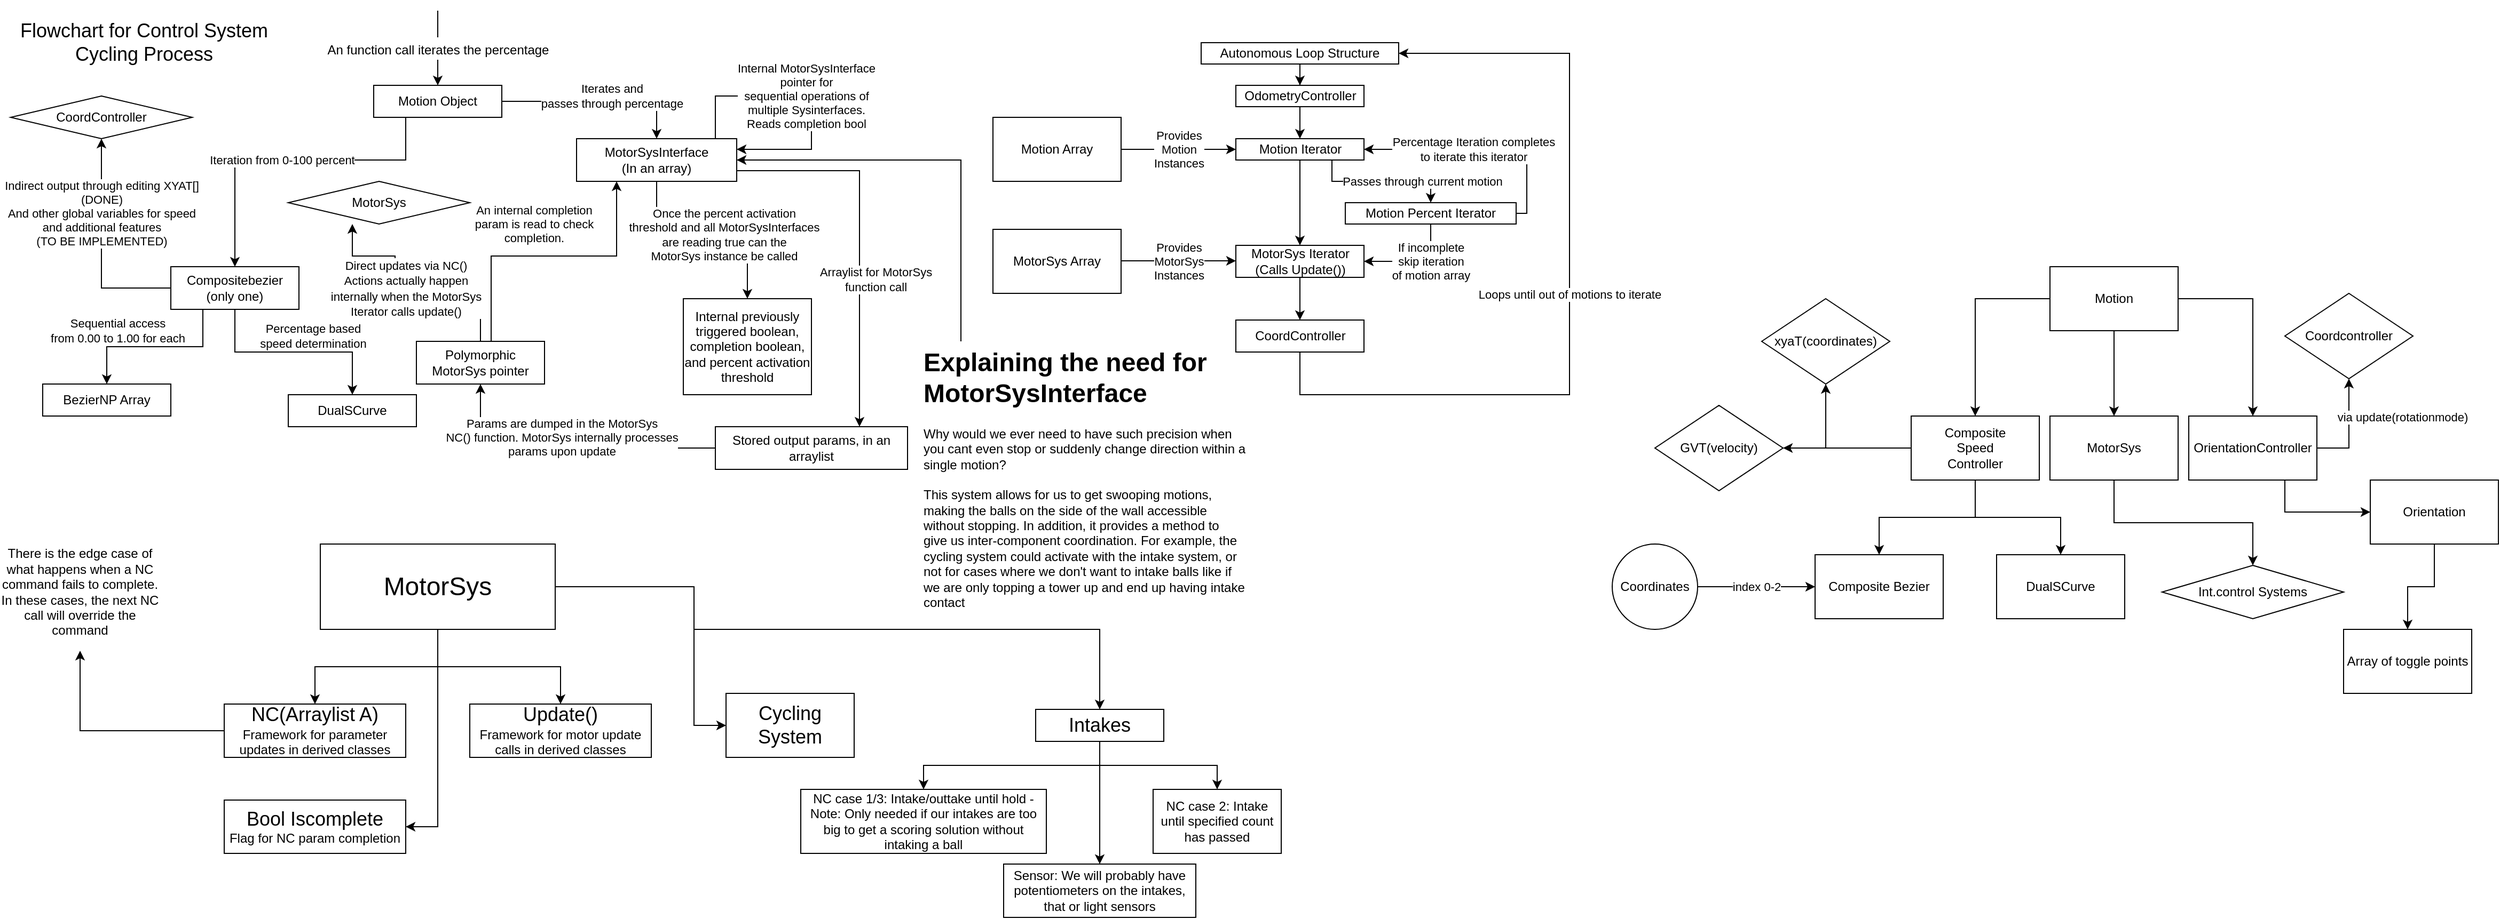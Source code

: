 <mxfile version="13.6.6" type="github">
  <diagram id="8H9E2ptjqNLhqbZR2ry7" name="Page-1">
    <mxGraphModel dx="1185" dy="659" grid="1" gridSize="10" guides="1" tooltips="1" connect="1" arrows="1" fold="1" page="1" pageScale="1" pageWidth="850" pageHeight="1100" math="0" shadow="0">
      <root>
        <mxCell id="0" />
        <mxCell id="1" parent="0" />
        <mxCell id="oS58zShL6NZHC2Msg9gu-13" value="" style="edgeStyle=orthogonalEdgeStyle;rounded=0;orthogonalLoop=1;jettySize=auto;html=1;entryX=0.5;entryY=0;entryDx=0;entryDy=0;exitX=0.5;exitY=1;exitDx=0;exitDy=0;" parent="1" source="oS58zShL6NZHC2Msg9gu-1" target="oS58zShL6NZHC2Msg9gu-4" edge="1">
          <mxGeometry relative="1" as="geometry">
            <Array as="points">
              <mxPoint x="410" y="140" />
              <mxPoint x="410" y="180" />
              <mxPoint x="250" y="180" />
            </Array>
          </mxGeometry>
        </mxCell>
        <mxCell id="oS58zShL6NZHC2Msg9gu-14" value="&lt;div&gt;Iteration from 0-100 percent&lt;/div&gt;" style="edgeLabel;html=1;align=center;verticalAlign=middle;resizable=0;points=[];" parent="oS58zShL6NZHC2Msg9gu-13" vertex="1" connectable="0">
          <mxGeometry x="-0.112" y="3" relative="1" as="geometry">
            <mxPoint x="-40" y="-3" as="offset" />
          </mxGeometry>
        </mxCell>
        <mxCell id="oS58zShL6NZHC2Msg9gu-27" style="edgeStyle=orthogonalEdgeStyle;rounded=0;orthogonalLoop=1;jettySize=auto;html=1;entryX=0.5;entryY=0;entryDx=0;entryDy=0;" parent="1" source="oS58zShL6NZHC2Msg9gu-1" target="oS58zShL6NZHC2Msg9gu-23" edge="1">
          <mxGeometry relative="1" as="geometry" />
        </mxCell>
        <mxCell id="oS58zShL6NZHC2Msg9gu-28" value="&lt;div&gt;Iterates and &lt;br&gt;passes through percentage&lt;/div&gt;" style="edgeLabel;html=1;align=center;verticalAlign=middle;resizable=0;points=[];" parent="oS58zShL6NZHC2Msg9gu-27" vertex="1" connectable="0">
          <mxGeometry x="-0.283" y="2" relative="1" as="geometry">
            <mxPoint x="38" y="-3" as="offset" />
          </mxGeometry>
        </mxCell>
        <mxCell id="oS58zShL6NZHC2Msg9gu-1" value="&lt;div&gt;Motion Object&lt;/div&gt;" style="rounded=0;whiteSpace=wrap;html=1;" parent="1" vertex="1">
          <mxGeometry x="380" y="110" width="120" height="30" as="geometry" />
        </mxCell>
        <mxCell id="oS58zShL6NZHC2Msg9gu-2" value="&lt;font style=&quot;font-size: 18px&quot;&gt;Flowchart for Control System Cycling Process&lt;br&gt;&lt;/font&gt;" style="text;html=1;strokeColor=none;fillColor=none;align=center;verticalAlign=middle;whiteSpace=wrap;rounded=0;" parent="1" vertex="1">
          <mxGeometry x="40" y="30" width="250" height="80" as="geometry" />
        </mxCell>
        <mxCell id="oS58zShL6NZHC2Msg9gu-9" value="&lt;div&gt;Sequential access&lt;br&gt;from 0.00 to 1.00 for each&lt;/div&gt;" style="edgeStyle=orthogonalEdgeStyle;rounded=0;orthogonalLoop=1;jettySize=auto;html=1;exitX=0.5;exitY=1;exitDx=0;exitDy=0;entryX=0.5;entryY=0;entryDx=0;entryDy=0;" parent="1" source="oS58zShL6NZHC2Msg9gu-4" target="oS58zShL6NZHC2Msg9gu-10" edge="1">
          <mxGeometry x="0.526" y="-15" relative="1" as="geometry">
            <mxPoint x="160" y="380" as="targetPoint" />
            <Array as="points">
              <mxPoint x="220" y="320" />
              <mxPoint x="220" y="355" />
              <mxPoint x="130" y="355" />
            </Array>
            <mxPoint as="offset" />
          </mxGeometry>
        </mxCell>
        <mxCell id="oS58zShL6NZHC2Msg9gu-21" value="Percentage based&lt;br&gt;speed determination" style="edgeStyle=orthogonalEdgeStyle;rounded=0;orthogonalLoop=1;jettySize=auto;html=1;entryX=0.5;entryY=0;entryDx=0;entryDy=0;" parent="1" source="oS58zShL6NZHC2Msg9gu-4" target="oS58zShL6NZHC2Msg9gu-19" edge="1">
          <mxGeometry x="0.188" y="15" relative="1" as="geometry">
            <mxPoint as="offset" />
          </mxGeometry>
        </mxCell>
        <mxCell id="oS58zShL6NZHC2Msg9gu-25" value="Indirect output through editing XYAT[]&lt;br&gt;(DONE)&lt;br&gt;And other global variables for speed&lt;br&gt;and additional features&lt;br&gt;(TO BE IMPLEMENTED)" style="edgeStyle=orthogonalEdgeStyle;rounded=0;orthogonalLoop=1;jettySize=auto;html=1;exitX=0;exitY=0.5;exitDx=0;exitDy=0;entryX=0.5;entryY=1;entryDx=0;entryDy=0;" parent="1" source="oS58zShL6NZHC2Msg9gu-4" target="oS58zShL6NZHC2Msg9gu-24" edge="1">
          <mxGeometry x="0.317" relative="1" as="geometry">
            <mxPoint x="115" y="220" as="targetPoint" />
            <mxPoint as="offset" />
          </mxGeometry>
        </mxCell>
        <mxCell id="oS58zShL6NZHC2Msg9gu-4" value="&lt;div&gt;Compositebezier&lt;/div&gt;&lt;div&gt;(only one)&lt;br&gt;&lt;/div&gt;" style="rounded=0;whiteSpace=wrap;html=1;" parent="1" vertex="1">
          <mxGeometry x="190" y="280" width="120" height="40" as="geometry" />
        </mxCell>
        <mxCell id="oS58zShL6NZHC2Msg9gu-10" value="BezierNP Array" style="rounded=0;whiteSpace=wrap;html=1;" parent="1" vertex="1">
          <mxGeometry x="70" y="390" width="120" height="30" as="geometry" />
        </mxCell>
        <mxCell id="oS58zShL6NZHC2Msg9gu-19" value="&lt;div&gt;DualSCurve&lt;/div&gt;" style="rounded=0;whiteSpace=wrap;html=1;" parent="1" vertex="1">
          <mxGeometry x="300" y="400" width="120" height="30" as="geometry" />
        </mxCell>
        <mxCell id="oS58zShL6NZHC2Msg9gu-35" value="&lt;div&gt;An internal completion&lt;/div&gt;&lt;div&gt;param is read to check&lt;br&gt;completion. &lt;br&gt;&lt;/div&gt;" style="edgeStyle=orthogonalEdgeStyle;rounded=0;orthogonalLoop=1;jettySize=auto;html=1;entryX=0.25;entryY=1;entryDx=0;entryDy=0;" parent="1" source="oS58zShL6NZHC2Msg9gu-30" target="oS58zShL6NZHC2Msg9gu-23" edge="1">
          <mxGeometry x="-0.402" y="-50" relative="1" as="geometry">
            <Array as="points">
              <mxPoint x="490" y="270" />
              <mxPoint x="608" y="270" />
            </Array>
            <mxPoint x="40" y="-80" as="offset" />
          </mxGeometry>
        </mxCell>
        <mxCell id="oS58zShL6NZHC2Msg9gu-37" value="&lt;div&gt;Arraylist for MotorSys&lt;/div&gt;&lt;div&gt;function call&lt;/div&gt;" style="edgeStyle=orthogonalEdgeStyle;rounded=0;orthogonalLoop=1;jettySize=auto;html=1;entryX=0.75;entryY=0;entryDx=0;entryDy=0;exitX=1;exitY=0.75;exitDx=0;exitDy=0;" parent="1" source="oS58zShL6NZHC2Msg9gu-23" target="oS58zShL6NZHC2Msg9gu-36" edge="1">
          <mxGeometry x="0.222" y="15" relative="1" as="geometry">
            <mxPoint x="740" y="280" as="targetPoint" />
            <Array as="points">
              <mxPoint x="835" y="190" />
            </Array>
            <mxPoint as="offset" />
          </mxGeometry>
        </mxCell>
        <mxCell id="oS58zShL6NZHC2Msg9gu-46" value="&lt;div&gt;Once the percent activation&lt;/div&gt;&lt;div&gt; threshold and all MotorSysInterfaces&lt;/div&gt;&lt;div&gt;are reading true can the&lt;br&gt; MotorSys instance be called&lt;br&gt;&lt;/div&gt;" style="edgeStyle=orthogonalEdgeStyle;rounded=0;orthogonalLoop=1;jettySize=auto;html=1;entryX=0.5;entryY=0;entryDx=0;entryDy=0;" parent="1" source="oS58zShL6NZHC2Msg9gu-23" target="oS58zShL6NZHC2Msg9gu-45" edge="1">
          <mxGeometry x="0.209" y="5" relative="1" as="geometry">
            <mxPoint as="offset" />
          </mxGeometry>
        </mxCell>
        <mxCell id="oS58zShL6NZHC2Msg9gu-23" value="&lt;div&gt;MotorSysInterface&lt;br&gt;&lt;/div&gt;(In an array)" style="rounded=0;whiteSpace=wrap;html=1;" parent="1" vertex="1">
          <mxGeometry x="570" y="160" width="150" height="40" as="geometry" />
        </mxCell>
        <mxCell id="oS58zShL6NZHC2Msg9gu-24" value="CoordController" style="rhombus;whiteSpace=wrap;html=1;" parent="1" vertex="1">
          <mxGeometry x="40" y="120" width="170" height="40" as="geometry" />
        </mxCell>
        <mxCell id="oS58zShL6NZHC2Msg9gu-87" value="&lt;font style=&quot;font-size: 11px&quot;&gt;Direct updates via NC()&lt;br&gt;Actions actually happen&lt;br&gt;internally when the MotorSys&lt;br&gt;Iterator calls update()&lt;br&gt;&lt;/font&gt;" style="edgeStyle=orthogonalEdgeStyle;rounded=0;orthogonalLoop=1;jettySize=auto;html=1;fontSize=12;" parent="1" source="oS58zShL6NZHC2Msg9gu-30" edge="1">
          <mxGeometry x="0.13" y="-10" relative="1" as="geometry">
            <mxPoint x="360" y="240" as="targetPoint" />
            <Array as="points">
              <mxPoint x="400" y="320" />
              <mxPoint x="400" y="270" />
              <mxPoint x="360" y="270" />
            </Array>
            <mxPoint as="offset" />
          </mxGeometry>
        </mxCell>
        <mxCell id="oS58zShL6NZHC2Msg9gu-30" value="Polymorphic MotorSys pointer" style="rounded=0;whiteSpace=wrap;html=1;" parent="1" vertex="1">
          <mxGeometry x="420" y="350" width="120" height="40" as="geometry" />
        </mxCell>
        <mxCell id="oS58zShL6NZHC2Msg9gu-49" value="&lt;div&gt;Params are dumped in the MotorSys&lt;/div&gt;&lt;div&gt;NC() function. MotorSys internally processes&lt;br&gt;params upon update&lt;br&gt;&lt;/div&gt;" style="edgeStyle=orthogonalEdgeStyle;rounded=0;orthogonalLoop=1;jettySize=auto;html=1;entryX=0.5;entryY=1;entryDx=0;entryDy=0;" parent="1" source="oS58zShL6NZHC2Msg9gu-36" target="oS58zShL6NZHC2Msg9gu-30" edge="1">
          <mxGeometry x="0.032" y="-10" relative="1" as="geometry">
            <mxPoint as="offset" />
          </mxGeometry>
        </mxCell>
        <mxCell id="oS58zShL6NZHC2Msg9gu-36" value="Stored output params, in an arraylist" style="rounded=0;whiteSpace=wrap;html=1;" parent="1" vertex="1">
          <mxGeometry x="700" y="430" width="180" height="40" as="geometry" />
        </mxCell>
        <mxCell id="oS58zShL6NZHC2Msg9gu-43" value="Internal MotorSysInterface&lt;br&gt;&lt;div&gt;pointer for &lt;br&gt;&lt;/div&gt;&lt;div&gt;sequential operations of&lt;/div&gt;&lt;div&gt;multiple Sysinterfaces.&lt;br&gt;Reads completion bool&lt;br&gt;&lt;/div&gt;" style="edgeStyle=orthogonalEdgeStyle;rounded=0;orthogonalLoop=1;jettySize=auto;html=1;" parent="1" source="oS58zShL6NZHC2Msg9gu-23" edge="1">
          <mxGeometry relative="1" as="geometry">
            <mxPoint x="720" y="170" as="targetPoint" />
            <Array as="points">
              <mxPoint x="700" y="120" />
              <mxPoint x="790" y="120" />
              <mxPoint x="790" y="170" />
              <mxPoint x="720" y="170" />
            </Array>
          </mxGeometry>
        </mxCell>
        <mxCell id="oS58zShL6NZHC2Msg9gu-45" value="Internal previously triggered boolean, completion boolean, and percent activation threshold" style="rounded=0;whiteSpace=wrap;html=1;" parent="1" vertex="1">
          <mxGeometry x="670" y="310" width="120" height="90" as="geometry" />
        </mxCell>
        <mxCell id="oS58zShL6NZHC2Msg9gu-55" style="edgeStyle=orthogonalEdgeStyle;rounded=0;orthogonalLoop=1;jettySize=auto;html=1;entryX=0.5;entryY=0;entryDx=0;entryDy=0;" parent="1" source="oS58zShL6NZHC2Msg9gu-50" target="oS58zShL6NZHC2Msg9gu-52" edge="1">
          <mxGeometry relative="1" as="geometry" />
        </mxCell>
        <mxCell id="oS58zShL6NZHC2Msg9gu-56" style="edgeStyle=orthogonalEdgeStyle;rounded=0;orthogonalLoop=1;jettySize=auto;html=1;" parent="1" source="oS58zShL6NZHC2Msg9gu-50" target="oS58zShL6NZHC2Msg9gu-54" edge="1">
          <mxGeometry relative="1" as="geometry" />
        </mxCell>
        <mxCell id="oS58zShL6NZHC2Msg9gu-78" style="edgeStyle=orthogonalEdgeStyle;rounded=0;orthogonalLoop=1;jettySize=auto;html=1;entryX=0.5;entryY=0;entryDx=0;entryDy=0;" parent="1" source="oS58zShL6NZHC2Msg9gu-50" target="oS58zShL6NZHC2Msg9gu-79" edge="1">
          <mxGeometry relative="1" as="geometry">
            <mxPoint x="720" y="650" as="targetPoint" />
            <Array as="points">
              <mxPoint x="680" y="580" />
              <mxPoint x="680" y="620" />
              <mxPoint x="1060" y="620" />
            </Array>
          </mxGeometry>
        </mxCell>
        <mxCell id="oS58zShL6NZHC2Msg9gu-82" style="edgeStyle=orthogonalEdgeStyle;rounded=0;orthogonalLoop=1;jettySize=auto;html=1;entryX=0;entryY=0.5;entryDx=0;entryDy=0;" parent="1" source="oS58zShL6NZHC2Msg9gu-50" target="oS58zShL6NZHC2Msg9gu-81" edge="1">
          <mxGeometry relative="1" as="geometry">
            <Array as="points">
              <mxPoint x="680" y="580" />
              <mxPoint x="680" y="710" />
            </Array>
          </mxGeometry>
        </mxCell>
        <mxCell id="oS58zShL6NZHC2Msg9gu-84" style="edgeStyle=orthogonalEdgeStyle;rounded=0;orthogonalLoop=1;jettySize=auto;html=1;entryX=1;entryY=0.5;entryDx=0;entryDy=0;fontSize=18;" parent="1" source="oS58zShL6NZHC2Msg9gu-50" target="oS58zShL6NZHC2Msg9gu-83" edge="1">
          <mxGeometry relative="1" as="geometry" />
        </mxCell>
        <mxCell id="oS58zShL6NZHC2Msg9gu-50" value="&lt;font style=&quot;font-size: 24px&quot;&gt;MotorSys&lt;/font&gt;" style="rounded=0;whiteSpace=wrap;html=1;" parent="1" vertex="1">
          <mxGeometry x="330" y="540" width="220" height="80" as="geometry" />
        </mxCell>
        <mxCell id="oS58zShL6NZHC2Msg9gu-89" style="edgeStyle=orthogonalEdgeStyle;rounded=0;orthogonalLoop=1;jettySize=auto;html=1;fontSize=12;" parent="1" source="oS58zShL6NZHC2Msg9gu-52" target="oS58zShL6NZHC2Msg9gu-90" edge="1">
          <mxGeometry relative="1" as="geometry">
            <mxPoint x="140" y="600" as="targetPoint" />
          </mxGeometry>
        </mxCell>
        <mxCell id="oS58zShL6NZHC2Msg9gu-52" value="&lt;div&gt;&lt;font style=&quot;font-size: 18px&quot;&gt;NC(Arraylist A)&lt;/font&gt;&lt;/div&gt;Framework for parameter updates in derived classes" style="rounded=0;whiteSpace=wrap;html=1;" parent="1" vertex="1">
          <mxGeometry x="240" y="690" width="170" height="50" as="geometry" />
        </mxCell>
        <mxCell id="oS58zShL6NZHC2Msg9gu-54" value="&lt;div&gt;&lt;font style=&quot;font-size: 18px&quot;&gt;Update()&lt;br&gt;&lt;/font&gt;&lt;/div&gt;Framework for motor update calls in derived classes" style="rounded=0;whiteSpace=wrap;html=1;" parent="1" vertex="1">
          <mxGeometry x="470" y="690" width="170" height="50" as="geometry" />
        </mxCell>
        <mxCell id="oS58zShL6NZHC2Msg9gu-66" style="edgeStyle=orthogonalEdgeStyle;rounded=0;orthogonalLoop=1;jettySize=auto;html=1;" parent="1" source="oS58zShL6NZHC2Msg9gu-58" target="oS58zShL6NZHC2Msg9gu-70" edge="1">
          <mxGeometry relative="1" as="geometry">
            <mxPoint x="1270" y="120" as="targetPoint" />
          </mxGeometry>
        </mxCell>
        <mxCell id="oS58zShL6NZHC2Msg9gu-58" value="Autonomous Loop Structure" style="rounded=0;whiteSpace=wrap;html=1;" parent="1" vertex="1">
          <mxGeometry x="1155" y="70" width="185" height="20" as="geometry" />
        </mxCell>
        <mxCell id="oS58zShL6NZHC2Msg9gu-67" value="Passes through current motion" style="edgeStyle=orthogonalEdgeStyle;rounded=0;orthogonalLoop=1;jettySize=auto;html=1;entryX=0.5;entryY=0;entryDx=0;entryDy=0;exitX=0.75;exitY=1;exitDx=0;exitDy=0;" parent="1" source="oS58zShL6NZHC2Msg9gu-59" target="oS58zShL6NZHC2Msg9gu-63" edge="1">
          <mxGeometry x="0.568" relative="1" as="geometry">
            <mxPoint as="offset" />
          </mxGeometry>
        </mxCell>
        <mxCell id="oS58zShL6NZHC2Msg9gu-69" style="edgeStyle=orthogonalEdgeStyle;rounded=0;orthogonalLoop=1;jettySize=auto;html=1;" parent="1" source="oS58zShL6NZHC2Msg9gu-59" target="oS58zShL6NZHC2Msg9gu-64" edge="1">
          <mxGeometry relative="1" as="geometry" />
        </mxCell>
        <mxCell id="oS58zShL6NZHC2Msg9gu-59" value="Motion Iterator" style="rounded=0;whiteSpace=wrap;html=1;" parent="1" vertex="1">
          <mxGeometry x="1187.5" y="160" width="120" height="20" as="geometry" />
        </mxCell>
        <mxCell id="oS58zShL6NZHC2Msg9gu-65" value="Provides &lt;br&gt;Motion&lt;br&gt;Instances" style="edgeStyle=orthogonalEdgeStyle;rounded=0;orthogonalLoop=1;jettySize=auto;html=1;entryX=0;entryY=0.5;entryDx=0;entryDy=0;" parent="1" source="oS58zShL6NZHC2Msg9gu-61" target="oS58zShL6NZHC2Msg9gu-59" edge="1">
          <mxGeometry relative="1" as="geometry" />
        </mxCell>
        <mxCell id="oS58zShL6NZHC2Msg9gu-61" value="Motion Array" style="rounded=0;whiteSpace=wrap;html=1;" parent="1" vertex="1">
          <mxGeometry x="960" y="140" width="120" height="60" as="geometry" />
        </mxCell>
        <mxCell id="oS58zShL6NZHC2Msg9gu-68" value="Percentage Iteration completes&lt;br&gt;to iterate this iterator" style="edgeStyle=orthogonalEdgeStyle;rounded=0;orthogonalLoop=1;jettySize=auto;html=1;entryX=1;entryY=0.5;entryDx=0;entryDy=0;" parent="1" source="oS58zShL6NZHC2Msg9gu-63" target="oS58zShL6NZHC2Msg9gu-59" edge="1">
          <mxGeometry x="0.079" relative="1" as="geometry">
            <Array as="points">
              <mxPoint x="1460" y="230" />
              <mxPoint x="1460" y="170" />
            </Array>
            <mxPoint as="offset" />
          </mxGeometry>
        </mxCell>
        <mxCell id="oS58zShL6NZHC2Msg9gu-75" value="If incomplete&lt;br&gt;skip iteration &lt;br&gt;of motion array" style="edgeStyle=orthogonalEdgeStyle;rounded=0;orthogonalLoop=1;jettySize=auto;html=1;entryX=1;entryY=0.5;entryDx=0;entryDy=0;" parent="1" source="oS58zShL6NZHC2Msg9gu-63" target="oS58zShL6NZHC2Msg9gu-64" edge="1">
          <mxGeometry x="-0.282" relative="1" as="geometry">
            <mxPoint as="offset" />
          </mxGeometry>
        </mxCell>
        <mxCell id="oS58zShL6NZHC2Msg9gu-63" value="Motion Percent Iterator" style="rounded=0;whiteSpace=wrap;html=1;" parent="1" vertex="1">
          <mxGeometry x="1290" y="220" width="160" height="20" as="geometry" />
        </mxCell>
        <mxCell id="oS58zShL6NZHC2Msg9gu-72" value="Loops until out of motions to iterate" style="edgeStyle=orthogonalEdgeStyle;rounded=0;orthogonalLoop=1;jettySize=auto;html=1;entryX=1;entryY=0.5;entryDx=0;entryDy=0;exitX=0.5;exitY=1;exitDx=0;exitDy=0;" parent="1" source="oS58zShL6NZHC2Msg9gu-93" target="oS58zShL6NZHC2Msg9gu-58" edge="1">
          <mxGeometry relative="1" as="geometry">
            <Array as="points">
              <mxPoint x="1248" y="400" />
              <mxPoint x="1500" y="400" />
              <mxPoint x="1500" y="80" />
            </Array>
          </mxGeometry>
        </mxCell>
        <mxCell id="oS58zShL6NZHC2Msg9gu-95" style="edgeStyle=orthogonalEdgeStyle;rounded=0;orthogonalLoop=1;jettySize=auto;html=1;entryX=0.5;entryY=0;entryDx=0;entryDy=0;fontSize=12;" parent="1" source="oS58zShL6NZHC2Msg9gu-64" target="oS58zShL6NZHC2Msg9gu-93" edge="1">
          <mxGeometry relative="1" as="geometry" />
        </mxCell>
        <mxCell id="oS58zShL6NZHC2Msg9gu-64" value="MotorSys Iterator&lt;br&gt;(Calls Update())" style="rounded=0;whiteSpace=wrap;html=1;" parent="1" vertex="1">
          <mxGeometry x="1187.5" y="260" width="120" height="30" as="geometry" />
        </mxCell>
        <mxCell id="oS58zShL6NZHC2Msg9gu-71" style="edgeStyle=orthogonalEdgeStyle;rounded=0;orthogonalLoop=1;jettySize=auto;html=1;" parent="1" source="oS58zShL6NZHC2Msg9gu-70" target="oS58zShL6NZHC2Msg9gu-59" edge="1">
          <mxGeometry relative="1" as="geometry" />
        </mxCell>
        <mxCell id="oS58zShL6NZHC2Msg9gu-70" value="OdometryController" style="rounded=0;whiteSpace=wrap;html=1;" parent="1" vertex="1">
          <mxGeometry x="1187.5" y="110" width="120" height="20" as="geometry" />
        </mxCell>
        <mxCell id="oS58zShL6NZHC2Msg9gu-76" value="MotorSys Array" style="rounded=0;whiteSpace=wrap;html=1;" parent="1" vertex="1">
          <mxGeometry x="960" y="245" width="120" height="60" as="geometry" />
        </mxCell>
        <mxCell id="oS58zShL6NZHC2Msg9gu-77" value="Provides &lt;br&gt;MotorSys&lt;br&gt;Instances" style="edgeStyle=orthogonalEdgeStyle;rounded=0;orthogonalLoop=1;jettySize=auto;html=1;entryX=0;entryY=0.5;entryDx=0;entryDy=0;" parent="1" edge="1">
          <mxGeometry relative="1" as="geometry">
            <mxPoint x="1080" y="274.5" as="sourcePoint" />
            <mxPoint x="1187.5" y="274.5" as="targetPoint" />
          </mxGeometry>
        </mxCell>
        <mxCell id="oS58zShL6NZHC2Msg9gu-100" style="edgeStyle=orthogonalEdgeStyle;rounded=0;orthogonalLoop=1;jettySize=auto;html=1;fontSize=12;" parent="1" source="oS58zShL6NZHC2Msg9gu-79" target="oS58zShL6NZHC2Msg9gu-97" edge="1">
          <mxGeometry relative="1" as="geometry" />
        </mxCell>
        <mxCell id="oS58zShL6NZHC2Msg9gu-101" style="edgeStyle=orthogonalEdgeStyle;rounded=0;orthogonalLoop=1;jettySize=auto;html=1;fontSize=12;" parent="1" source="oS58zShL6NZHC2Msg9gu-79" target="oS58zShL6NZHC2Msg9gu-98" edge="1">
          <mxGeometry relative="1" as="geometry" />
        </mxCell>
        <mxCell id="oS58zShL6NZHC2Msg9gu-102" style="edgeStyle=orthogonalEdgeStyle;rounded=0;orthogonalLoop=1;jettySize=auto;html=1;entryX=0.5;entryY=0;entryDx=0;entryDy=0;fontSize=12;" parent="1" source="oS58zShL6NZHC2Msg9gu-79" target="oS58zShL6NZHC2Msg9gu-99" edge="1">
          <mxGeometry relative="1" as="geometry" />
        </mxCell>
        <mxCell id="oS58zShL6NZHC2Msg9gu-79" value="&lt;font style=&quot;font-size: 18px&quot;&gt;Intakes&lt;/font&gt;" style="rounded=0;whiteSpace=wrap;html=1;" parent="1" vertex="1">
          <mxGeometry x="1000" y="695" width="120" height="30" as="geometry" />
        </mxCell>
        <mxCell id="oS58zShL6NZHC2Msg9gu-81" value="Cycling System" style="rounded=0;whiteSpace=wrap;html=1;fontSize=18;" parent="1" vertex="1">
          <mxGeometry x="710" y="680" width="120" height="60" as="geometry" />
        </mxCell>
        <mxCell id="oS58zShL6NZHC2Msg9gu-83" value="&lt;div&gt;&lt;font style=&quot;font-size: 18px&quot;&gt;Bool Iscomplete&lt;br&gt;&lt;/font&gt;&lt;/div&gt;&lt;div&gt;&lt;font style=&quot;font-size: 12px&quot;&gt;Flag for NC param completion&lt;br&gt;&lt;/font&gt;&lt;/div&gt;" style="rounded=0;whiteSpace=wrap;html=1;" parent="1" vertex="1">
          <mxGeometry x="240" y="780" width="170" height="50" as="geometry" />
        </mxCell>
        <mxCell id="oS58zShL6NZHC2Msg9gu-85" value="&lt;font style=&quot;font-size: 12px&quot;&gt;An function call iterates the percentage&lt;/font&gt;" style="endArrow=classic;html=1;fontSize=18;entryX=0.5;entryY=0;entryDx=0;entryDy=0;" parent="1" target="oS58zShL6NZHC2Msg9gu-1" edge="1">
          <mxGeometry width="50" height="50" relative="1" as="geometry">
            <mxPoint x="440" y="40" as="sourcePoint" />
            <mxPoint x="465" y="10" as="targetPoint" />
          </mxGeometry>
        </mxCell>
        <mxCell id="oS58zShL6NZHC2Msg9gu-86" value="MotorSys" style="rhombus;whiteSpace=wrap;html=1;" parent="1" vertex="1">
          <mxGeometry x="300" y="200" width="170" height="40" as="geometry" />
        </mxCell>
        <mxCell id="oS58zShL6NZHC2Msg9gu-90" value="There is the edge case of what happens when a NC command fails to complete. In these cases, the next NC call will override the command" style="text;html=1;strokeColor=none;fillColor=none;align=center;verticalAlign=middle;whiteSpace=wrap;rounded=0;" parent="1" vertex="1">
          <mxGeometry x="30" y="530" width="150" height="110" as="geometry" />
        </mxCell>
        <mxCell id="oS58zShL6NZHC2Msg9gu-96" style="edgeStyle=orthogonalEdgeStyle;rounded=0;orthogonalLoop=1;jettySize=auto;html=1;entryX=1;entryY=0.5;entryDx=0;entryDy=0;fontSize=12;" parent="1" source="oS58zShL6NZHC2Msg9gu-92" target="oS58zShL6NZHC2Msg9gu-23" edge="1">
          <mxGeometry relative="1" as="geometry">
            <Array as="points">
              <mxPoint x="930" y="180" />
            </Array>
          </mxGeometry>
        </mxCell>
        <mxCell id="oS58zShL6NZHC2Msg9gu-92" value="&lt;h1&gt;Explaining the need for MotorSysInterface&lt;br&gt;&lt;/h1&gt;&lt;p&gt;Why would we ever need to have such precision when you cant even stop or suddenly change direction within a single motion?&lt;br&gt;&lt;br&gt;This system allows for us to get swooping motions, making the balls on the side of the wall accessible without stopping. In addition, it provides a method to give us inter-component coordination. For example, the cycling system could activate with the intake system, or not for cases where we don&#39;t want to intake balls like if we are only topping a tower up and end up having intake contact&lt;br&gt;&lt;/p&gt;" style="text;html=1;strokeColor=none;fillColor=none;spacing=5;spacingTop=-20;whiteSpace=wrap;overflow=hidden;rounded=0;fontSize=12;" parent="1" vertex="1">
          <mxGeometry x="890" y="350" width="310" height="260" as="geometry" />
        </mxCell>
        <mxCell id="oS58zShL6NZHC2Msg9gu-93" value="CoordController " style="rounded=0;whiteSpace=wrap;html=1;fontSize=12;" parent="1" vertex="1">
          <mxGeometry x="1187.5" y="330" width="120" height="30" as="geometry" />
        </mxCell>
        <mxCell id="oS58zShL6NZHC2Msg9gu-97" value="NC case 1/3: Intake/outtake until hold - Note: Only needed if our intakes are too big to get a scoring solution without intaking a ball" style="rounded=0;whiteSpace=wrap;html=1;fontSize=12;" parent="1" vertex="1">
          <mxGeometry x="780" y="770" width="230" height="60" as="geometry" />
        </mxCell>
        <mxCell id="oS58zShL6NZHC2Msg9gu-98" value="NC case 2: Intake until specified count has passed" style="rounded=0;whiteSpace=wrap;html=1;fontSize=12;" parent="1" vertex="1">
          <mxGeometry x="1110" y="770" width="120" height="60" as="geometry" />
        </mxCell>
        <mxCell id="oS58zShL6NZHC2Msg9gu-99" value="Sensor: We will probably have potentiometers on the intakes, that or light sensors" style="rounded=0;whiteSpace=wrap;html=1;fontSize=12;" parent="1" vertex="1">
          <mxGeometry x="970" y="840" width="180" height="50" as="geometry" />
        </mxCell>
        <mxCell id="WRSuzJvTtdNZYfxVRmFn-5" style="edgeStyle=orthogonalEdgeStyle;rounded=0;orthogonalLoop=1;jettySize=auto;html=1;entryX=0.5;entryY=0;entryDx=0;entryDy=0;" edge="1" parent="1" source="WRSuzJvTtdNZYfxVRmFn-1" target="WRSuzJvTtdNZYfxVRmFn-2">
          <mxGeometry relative="1" as="geometry" />
        </mxCell>
        <mxCell id="WRSuzJvTtdNZYfxVRmFn-6" style="edgeStyle=orthogonalEdgeStyle;rounded=0;orthogonalLoop=1;jettySize=auto;html=1;" edge="1" parent="1" source="WRSuzJvTtdNZYfxVRmFn-1" target="WRSuzJvTtdNZYfxVRmFn-3">
          <mxGeometry relative="1" as="geometry" />
        </mxCell>
        <mxCell id="WRSuzJvTtdNZYfxVRmFn-17" style="edgeStyle=orthogonalEdgeStyle;rounded=0;orthogonalLoop=1;jettySize=auto;html=1;entryX=0.5;entryY=1;entryDx=0;entryDy=0;" edge="1" parent="1" source="WRSuzJvTtdNZYfxVRmFn-1" target="WRSuzJvTtdNZYfxVRmFn-16">
          <mxGeometry relative="1" as="geometry" />
        </mxCell>
        <mxCell id="WRSuzJvTtdNZYfxVRmFn-22" style="edgeStyle=orthogonalEdgeStyle;rounded=0;orthogonalLoop=1;jettySize=auto;html=1;" edge="1" parent="1" source="WRSuzJvTtdNZYfxVRmFn-1" target="WRSuzJvTtdNZYfxVRmFn-21">
          <mxGeometry relative="1" as="geometry" />
        </mxCell>
        <mxCell id="WRSuzJvTtdNZYfxVRmFn-1" value="Composite&lt;br&gt;Speed&lt;br&gt;&lt;div&gt;Controller&lt;/div&gt;" style="rounded=0;whiteSpace=wrap;html=1;" vertex="1" parent="1">
          <mxGeometry x="1820" y="420" width="120" height="60" as="geometry" />
        </mxCell>
        <mxCell id="WRSuzJvTtdNZYfxVRmFn-2" value="&lt;div&gt;Composite Bezier&lt;/div&gt;" style="rounded=0;whiteSpace=wrap;html=1;" vertex="1" parent="1">
          <mxGeometry x="1730" y="550" width="120" height="60" as="geometry" />
        </mxCell>
        <mxCell id="WRSuzJvTtdNZYfxVRmFn-3" value="&lt;div&gt;DualSCurve&lt;/div&gt;" style="rounded=0;whiteSpace=wrap;html=1;" vertex="1" parent="1">
          <mxGeometry x="1900" y="550" width="120" height="60" as="geometry" />
        </mxCell>
        <mxCell id="WRSuzJvTtdNZYfxVRmFn-8" style="edgeStyle=orthogonalEdgeStyle;rounded=0;orthogonalLoop=1;jettySize=auto;html=1;entryX=0.5;entryY=0;entryDx=0;entryDy=0;" edge="1" parent="1" source="WRSuzJvTtdNZYfxVRmFn-7" target="WRSuzJvTtdNZYfxVRmFn-1">
          <mxGeometry relative="1" as="geometry" />
        </mxCell>
        <mxCell id="WRSuzJvTtdNZYfxVRmFn-12" style="edgeStyle=orthogonalEdgeStyle;rounded=0;orthogonalLoop=1;jettySize=auto;html=1;entryX=0.5;entryY=0;entryDx=0;entryDy=0;" edge="1" parent="1" source="WRSuzJvTtdNZYfxVRmFn-7" target="WRSuzJvTtdNZYfxVRmFn-9">
          <mxGeometry relative="1" as="geometry" />
        </mxCell>
        <mxCell id="WRSuzJvTtdNZYfxVRmFn-15" style="edgeStyle=orthogonalEdgeStyle;rounded=0;orthogonalLoop=1;jettySize=auto;html=1;entryX=0.5;entryY=0;entryDx=0;entryDy=0;" edge="1" parent="1" source="WRSuzJvTtdNZYfxVRmFn-7" target="WRSuzJvTtdNZYfxVRmFn-14">
          <mxGeometry relative="1" as="geometry" />
        </mxCell>
        <mxCell id="WRSuzJvTtdNZYfxVRmFn-7" value="&lt;div&gt;Motion&lt;/div&gt;" style="rounded=0;whiteSpace=wrap;html=1;" vertex="1" parent="1">
          <mxGeometry x="1950" y="280" width="120" height="60" as="geometry" />
        </mxCell>
        <mxCell id="WRSuzJvTtdNZYfxVRmFn-24" style="edgeStyle=orthogonalEdgeStyle;rounded=0;orthogonalLoop=1;jettySize=auto;html=1;entryX=0.5;entryY=0;entryDx=0;entryDy=0;" edge="1" parent="1" source="WRSuzJvTtdNZYfxVRmFn-9" target="WRSuzJvTtdNZYfxVRmFn-23">
          <mxGeometry relative="1" as="geometry" />
        </mxCell>
        <mxCell id="WRSuzJvTtdNZYfxVRmFn-9" value="&lt;div&gt;MotorSys&lt;/div&gt;" style="rounded=0;whiteSpace=wrap;html=1;" vertex="1" parent="1">
          <mxGeometry x="1950" y="420" width="120" height="60" as="geometry" />
        </mxCell>
        <mxCell id="WRSuzJvTtdNZYfxVRmFn-11" value="&lt;div&gt;index 0-2&lt;/div&gt;" style="edgeStyle=orthogonalEdgeStyle;rounded=0;orthogonalLoop=1;jettySize=auto;html=1;entryX=0;entryY=0.5;entryDx=0;entryDy=0;" edge="1" parent="1" source="WRSuzJvTtdNZYfxVRmFn-10" target="WRSuzJvTtdNZYfxVRmFn-2">
          <mxGeometry relative="1" as="geometry" />
        </mxCell>
        <mxCell id="WRSuzJvTtdNZYfxVRmFn-10" value="Coordinates" style="ellipse;whiteSpace=wrap;html=1;aspect=fixed;" vertex="1" parent="1">
          <mxGeometry x="1540" y="540" width="80" height="80" as="geometry" />
        </mxCell>
        <mxCell id="WRSuzJvTtdNZYfxVRmFn-19" value="via update(rotationmode)" style="edgeStyle=orthogonalEdgeStyle;rounded=0;orthogonalLoop=1;jettySize=auto;html=1;entryX=0.5;entryY=1;entryDx=0;entryDy=0;" edge="1" parent="1" source="WRSuzJvTtdNZYfxVRmFn-14" target="WRSuzJvTtdNZYfxVRmFn-18">
          <mxGeometry x="-0.182" y="54" relative="1" as="geometry">
            <Array as="points">
              <mxPoint x="2230" y="450" />
            </Array>
            <mxPoint x="104" y="-20" as="offset" />
          </mxGeometry>
        </mxCell>
        <mxCell id="WRSuzJvTtdNZYfxVRmFn-14" value="&lt;div&gt;OrientationController&lt;/div&gt;" style="rounded=0;whiteSpace=wrap;html=1;" vertex="1" parent="1">
          <mxGeometry x="2080" y="420" width="120" height="60" as="geometry" />
        </mxCell>
        <mxCell id="WRSuzJvTtdNZYfxVRmFn-16" value="xyaT(coordinates)" style="rhombus;whiteSpace=wrap;html=1;" vertex="1" parent="1">
          <mxGeometry x="1680" y="310" width="120" height="80" as="geometry" />
        </mxCell>
        <mxCell id="WRSuzJvTtdNZYfxVRmFn-18" value="Coordcontroller" style="rhombus;whiteSpace=wrap;html=1;" vertex="1" parent="1">
          <mxGeometry x="2170" y="305" width="120" height="80" as="geometry" />
        </mxCell>
        <mxCell id="WRSuzJvTtdNZYfxVRmFn-21" value="GVT(velocity)" style="rhombus;whiteSpace=wrap;html=1;" vertex="1" parent="1">
          <mxGeometry x="1580" y="410" width="120" height="80" as="geometry" />
        </mxCell>
        <mxCell id="WRSuzJvTtdNZYfxVRmFn-23" value="Int.control Systems" style="rhombus;whiteSpace=wrap;html=1;" vertex="1" parent="1">
          <mxGeometry x="2055" y="560" width="170" height="50" as="geometry" />
        </mxCell>
        <mxCell id="WRSuzJvTtdNZYfxVRmFn-30" style="edgeStyle=orthogonalEdgeStyle;rounded=0;orthogonalLoop=1;jettySize=auto;html=1;exitX=0.75;exitY=1;exitDx=0;exitDy=0;" edge="1" parent="1" source="WRSuzJvTtdNZYfxVRmFn-14" target="WRSuzJvTtdNZYfxVRmFn-29">
          <mxGeometry relative="1" as="geometry" />
        </mxCell>
        <mxCell id="WRSuzJvTtdNZYfxVRmFn-33" style="edgeStyle=orthogonalEdgeStyle;rounded=0;orthogonalLoop=1;jettySize=auto;html=1;entryX=0.5;entryY=0;entryDx=0;entryDy=0;" edge="1" parent="1" source="WRSuzJvTtdNZYfxVRmFn-29" target="WRSuzJvTtdNZYfxVRmFn-32">
          <mxGeometry relative="1" as="geometry" />
        </mxCell>
        <mxCell id="WRSuzJvTtdNZYfxVRmFn-29" value="Orientation" style="rounded=0;whiteSpace=wrap;html=1;" vertex="1" parent="1">
          <mxGeometry x="2250" y="480" width="120" height="60" as="geometry" />
        </mxCell>
        <mxCell id="WRSuzJvTtdNZYfxVRmFn-32" value="Array of toggle points" style="rounded=0;whiteSpace=wrap;html=1;" vertex="1" parent="1">
          <mxGeometry x="2225" y="620" width="120" height="60" as="geometry" />
        </mxCell>
      </root>
    </mxGraphModel>
  </diagram>
</mxfile>
